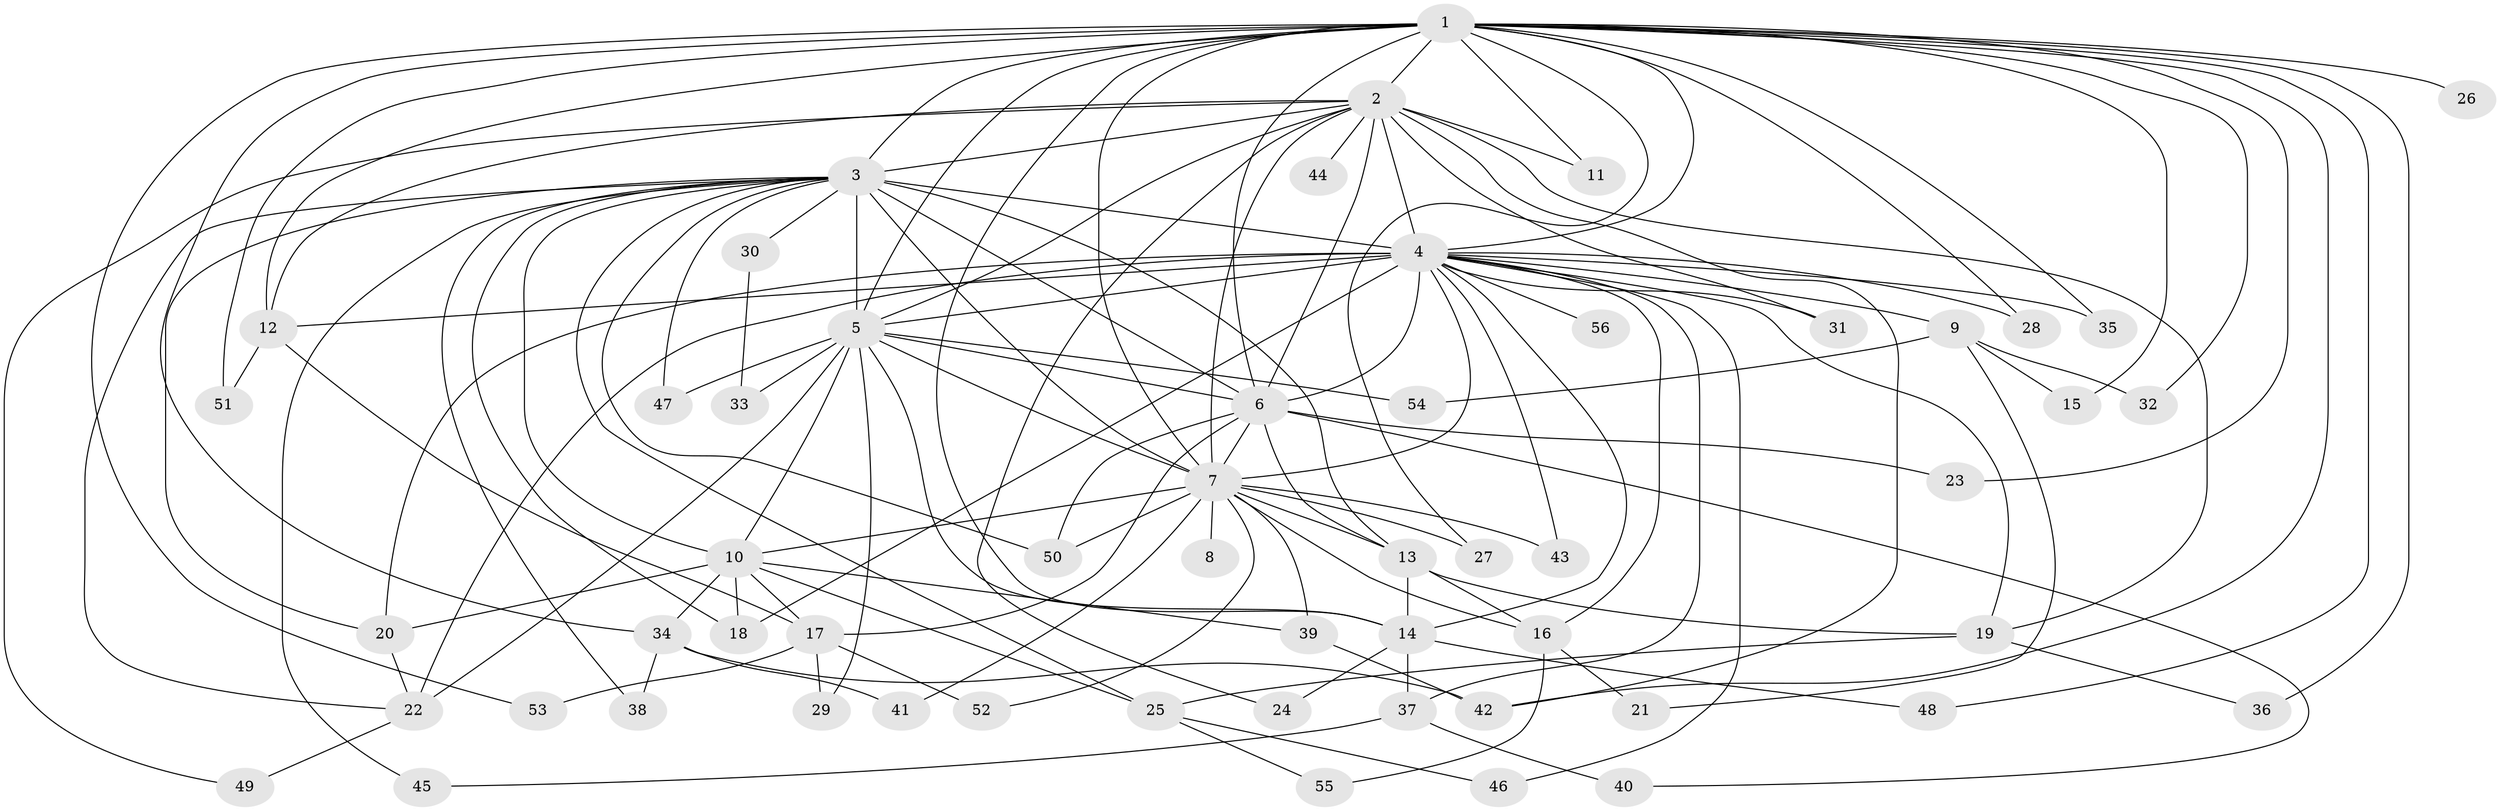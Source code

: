 // original degree distribution, {27: 0.010869565217391304, 19: 0.021739130434782608, 20: 0.010869565217391304, 21: 0.021739130434782608, 18: 0.010869565217391304, 12: 0.010869565217391304, 15: 0.010869565217391304, 23: 0.010869565217391304, 2: 0.5652173913043478, 6: 0.010869565217391304, 4: 0.08695652173913043, 7: 0.021739130434782608, 5: 0.05434782608695652, 3: 0.15217391304347827}
// Generated by graph-tools (version 1.1) at 2025/49/03/04/25 22:49:24]
// undirected, 56 vertices, 129 edges
graph export_dot {
  node [color=gray90,style=filled];
  1;
  2;
  3;
  4;
  5;
  6;
  7;
  8;
  9;
  10;
  11;
  12;
  13;
  14;
  15;
  16;
  17;
  18;
  19;
  20;
  21;
  22;
  23;
  24;
  25;
  26;
  27;
  28;
  29;
  30;
  31;
  32;
  33;
  34;
  35;
  36;
  37;
  38;
  39;
  40;
  41;
  42;
  43;
  44;
  45;
  46;
  47;
  48;
  49;
  50;
  51;
  52;
  53;
  54;
  55;
  56;
  1 -- 2 [weight=1.0];
  1 -- 3 [weight=2.0];
  1 -- 4 [weight=2.0];
  1 -- 5 [weight=1.0];
  1 -- 6 [weight=3.0];
  1 -- 7 [weight=1.0];
  1 -- 11 [weight=1.0];
  1 -- 12 [weight=1.0];
  1 -- 14 [weight=1.0];
  1 -- 15 [weight=1.0];
  1 -- 23 [weight=1.0];
  1 -- 26 [weight=1.0];
  1 -- 27 [weight=1.0];
  1 -- 28 [weight=1.0];
  1 -- 32 [weight=1.0];
  1 -- 34 [weight=1.0];
  1 -- 35 [weight=1.0];
  1 -- 36 [weight=1.0];
  1 -- 42 [weight=1.0];
  1 -- 48 [weight=1.0];
  1 -- 51 [weight=1.0];
  1 -- 53 [weight=1.0];
  2 -- 3 [weight=2.0];
  2 -- 4 [weight=3.0];
  2 -- 5 [weight=1.0];
  2 -- 6 [weight=2.0];
  2 -- 7 [weight=1.0];
  2 -- 11 [weight=1.0];
  2 -- 12 [weight=1.0];
  2 -- 19 [weight=1.0];
  2 -- 24 [weight=1.0];
  2 -- 31 [weight=1.0];
  2 -- 42 [weight=1.0];
  2 -- 44 [weight=1.0];
  2 -- 49 [weight=1.0];
  3 -- 4 [weight=4.0];
  3 -- 5 [weight=3.0];
  3 -- 6 [weight=4.0];
  3 -- 7 [weight=3.0];
  3 -- 10 [weight=4.0];
  3 -- 13 [weight=1.0];
  3 -- 18 [weight=1.0];
  3 -- 20 [weight=1.0];
  3 -- 22 [weight=1.0];
  3 -- 25 [weight=2.0];
  3 -- 30 [weight=1.0];
  3 -- 38 [weight=1.0];
  3 -- 45 [weight=1.0];
  3 -- 47 [weight=2.0];
  3 -- 50 [weight=1.0];
  4 -- 5 [weight=3.0];
  4 -- 6 [weight=4.0];
  4 -- 7 [weight=2.0];
  4 -- 9 [weight=1.0];
  4 -- 12 [weight=1.0];
  4 -- 14 [weight=2.0];
  4 -- 16 [weight=1.0];
  4 -- 18 [weight=4.0];
  4 -- 19 [weight=1.0];
  4 -- 20 [weight=1.0];
  4 -- 22 [weight=2.0];
  4 -- 28 [weight=1.0];
  4 -- 31 [weight=1.0];
  4 -- 35 [weight=1.0];
  4 -- 37 [weight=1.0];
  4 -- 43 [weight=1.0];
  4 -- 46 [weight=1.0];
  4 -- 56 [weight=2.0];
  5 -- 6 [weight=2.0];
  5 -- 7 [weight=1.0];
  5 -- 10 [weight=2.0];
  5 -- 14 [weight=1.0];
  5 -- 22 [weight=1.0];
  5 -- 29 [weight=1.0];
  5 -- 33 [weight=1.0];
  5 -- 47 [weight=1.0];
  5 -- 54 [weight=1.0];
  6 -- 7 [weight=2.0];
  6 -- 13 [weight=1.0];
  6 -- 17 [weight=1.0];
  6 -- 23 [weight=1.0];
  6 -- 40 [weight=1.0];
  6 -- 50 [weight=1.0];
  7 -- 8 [weight=1.0];
  7 -- 10 [weight=1.0];
  7 -- 13 [weight=1.0];
  7 -- 16 [weight=1.0];
  7 -- 27 [weight=1.0];
  7 -- 39 [weight=1.0];
  7 -- 41 [weight=1.0];
  7 -- 43 [weight=1.0];
  7 -- 50 [weight=1.0];
  7 -- 52 [weight=1.0];
  9 -- 15 [weight=1.0];
  9 -- 21 [weight=1.0];
  9 -- 32 [weight=1.0];
  9 -- 54 [weight=1.0];
  10 -- 17 [weight=1.0];
  10 -- 18 [weight=1.0];
  10 -- 20 [weight=1.0];
  10 -- 25 [weight=1.0];
  10 -- 34 [weight=1.0];
  10 -- 39 [weight=1.0];
  12 -- 17 [weight=1.0];
  12 -- 51 [weight=1.0];
  13 -- 14 [weight=1.0];
  13 -- 16 [weight=1.0];
  13 -- 19 [weight=2.0];
  14 -- 24 [weight=1.0];
  14 -- 37 [weight=1.0];
  14 -- 48 [weight=1.0];
  16 -- 21 [weight=1.0];
  16 -- 55 [weight=1.0];
  17 -- 29 [weight=1.0];
  17 -- 52 [weight=1.0];
  17 -- 53 [weight=1.0];
  19 -- 25 [weight=1.0];
  19 -- 36 [weight=1.0];
  20 -- 22 [weight=1.0];
  22 -- 49 [weight=1.0];
  25 -- 46 [weight=1.0];
  25 -- 55 [weight=1.0];
  30 -- 33 [weight=1.0];
  34 -- 38 [weight=1.0];
  34 -- 41 [weight=1.0];
  34 -- 42 [weight=1.0];
  37 -- 40 [weight=1.0];
  37 -- 45 [weight=1.0];
  39 -- 42 [weight=1.0];
}
